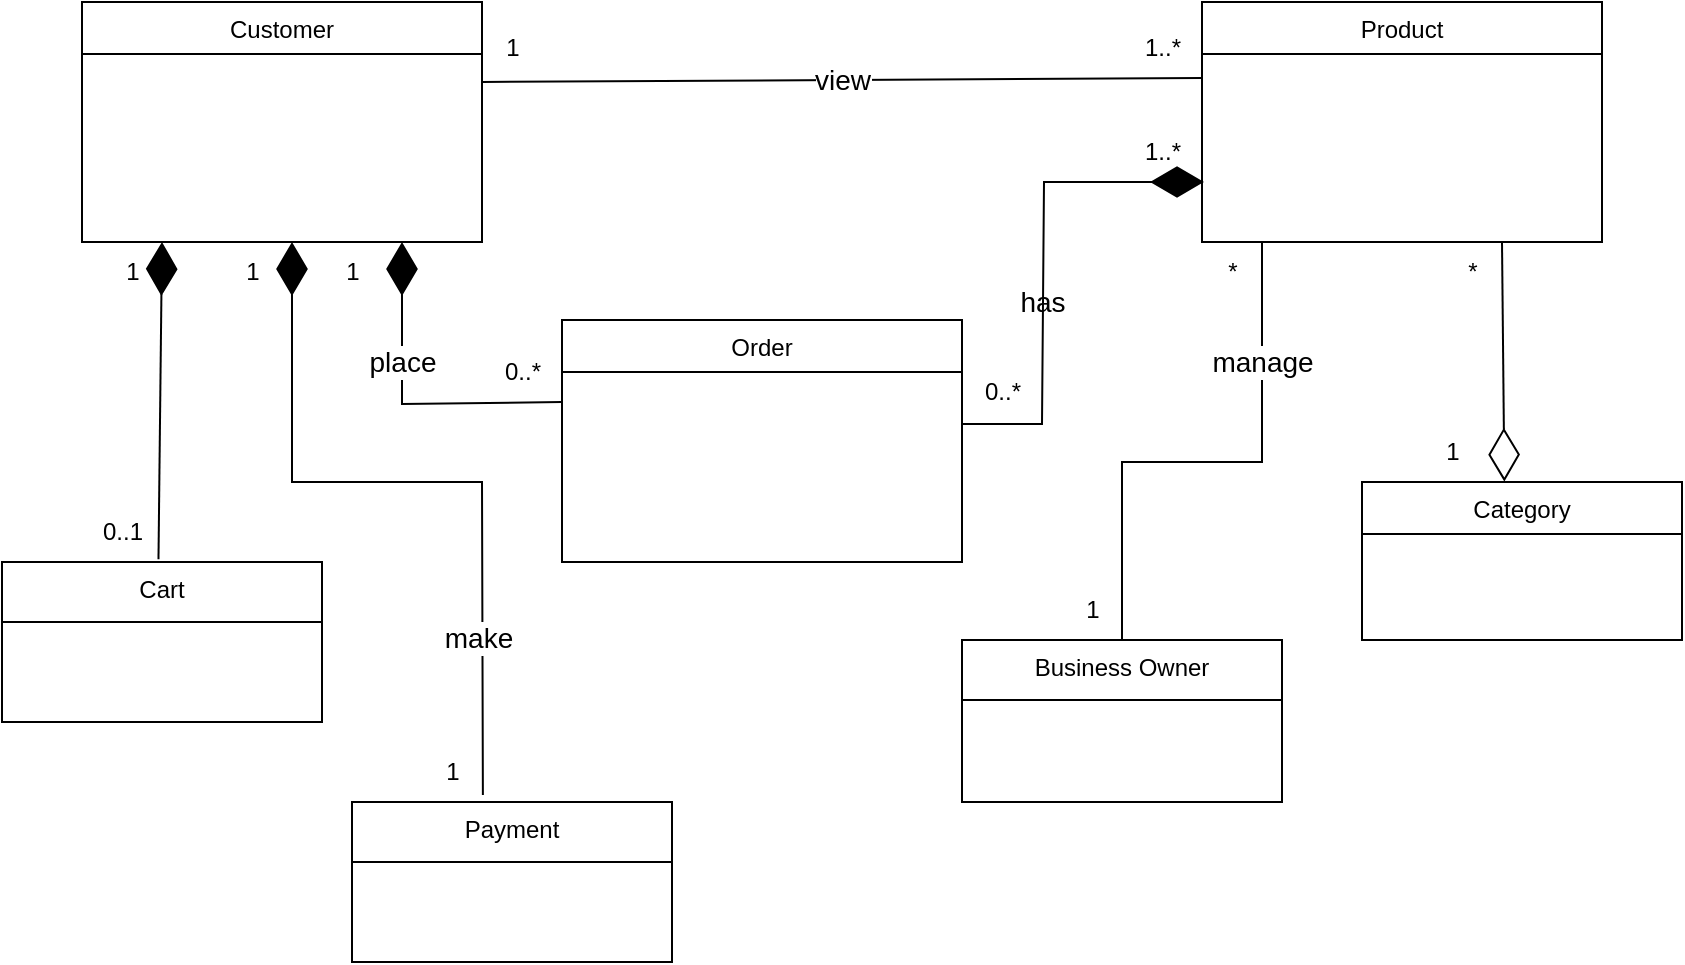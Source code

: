 <mxfile version="21.6.1" type="device">
  <diagram id="C5RBs43oDa-KdzZeNtuy" name="Page-1">
    <mxGraphModel dx="1050" dy="523" grid="1" gridSize="10" guides="1" tooltips="1" connect="1" arrows="1" fold="1" page="1" pageScale="1" pageWidth="827" pageHeight="1169" math="0" shadow="0">
      <root>
        <mxCell id="WIyWlLk6GJQsqaUBKTNV-0" />
        <mxCell id="WIyWlLk6GJQsqaUBKTNV-1" parent="WIyWlLk6GJQsqaUBKTNV-0" />
        <mxCell id="zkfFHV4jXpPFQw0GAbJ--0" value="Customer" style="swimlane;fontStyle=0;align=center;verticalAlign=top;childLayout=stackLayout;horizontal=1;startSize=26;horizontalStack=0;resizeParent=1;resizeLast=0;collapsible=1;marginBottom=0;rounded=0;shadow=0;strokeWidth=1;" parent="WIyWlLk6GJQsqaUBKTNV-1" vertex="1">
          <mxGeometry x="120" y="40" width="200" height="120" as="geometry">
            <mxRectangle x="230" y="140" width="160" height="26" as="alternateBounds" />
          </mxGeometry>
        </mxCell>
        <mxCell id="zkfFHV4jXpPFQw0GAbJ--6" value="Product" style="swimlane;fontStyle=0;align=center;verticalAlign=top;childLayout=stackLayout;horizontal=1;startSize=26;horizontalStack=0;resizeParent=1;resizeLast=0;collapsible=1;marginBottom=0;rounded=0;shadow=0;strokeWidth=1;" parent="WIyWlLk6GJQsqaUBKTNV-1" vertex="1">
          <mxGeometry x="680" y="40" width="200" height="120" as="geometry">
            <mxRectangle x="130" y="380" width="160" height="26" as="alternateBounds" />
          </mxGeometry>
        </mxCell>
        <mxCell id="ceTlUl0qpY9UgdkEqpeJ-2" value="Payment" style="swimlane;fontStyle=0;align=center;verticalAlign=top;childLayout=stackLayout;horizontal=1;startSize=30;horizontalStack=0;resizeParent=1;resizeLast=0;collapsible=1;marginBottom=0;rounded=0;shadow=0;strokeWidth=1;" parent="WIyWlLk6GJQsqaUBKTNV-1" vertex="1">
          <mxGeometry x="255" y="440" width="160" height="80" as="geometry">
            <mxRectangle x="340" y="380" width="170" height="26" as="alternateBounds" />
          </mxGeometry>
        </mxCell>
        <mxCell id="ceTlUl0qpY9UgdkEqpeJ-4" value="Order" style="swimlane;fontStyle=0;align=center;verticalAlign=top;childLayout=stackLayout;horizontal=1;startSize=26;horizontalStack=0;resizeParent=1;resizeLast=0;collapsible=1;marginBottom=0;rounded=0;shadow=0;strokeWidth=1;" parent="WIyWlLk6GJQsqaUBKTNV-1" vertex="1">
          <mxGeometry x="360" y="199" width="200" height="121" as="geometry">
            <mxRectangle x="340" y="380" width="170" height="26" as="alternateBounds" />
          </mxGeometry>
        </mxCell>
        <mxCell id="a-j6B6_TNVRVo8miVdZa-0" value="Category" style="swimlane;fontStyle=0;align=center;verticalAlign=top;childLayout=stackLayout;horizontal=1;startSize=26;horizontalStack=0;resizeParent=1;resizeLast=0;collapsible=1;marginBottom=0;rounded=0;shadow=0;strokeWidth=1;" parent="WIyWlLk6GJQsqaUBKTNV-1" vertex="1">
          <mxGeometry x="760" y="280" width="160" height="79" as="geometry">
            <mxRectangle x="130" y="380" width="160" height="26" as="alternateBounds" />
          </mxGeometry>
        </mxCell>
        <mxCell id="a-j6B6_TNVRVo8miVdZa-1" value="Cart" style="swimlane;fontStyle=0;align=center;verticalAlign=top;childLayout=stackLayout;horizontal=1;startSize=30;horizontalStack=0;resizeParent=1;resizeLast=0;collapsible=1;marginBottom=0;rounded=0;shadow=0;strokeWidth=1;" parent="WIyWlLk6GJQsqaUBKTNV-1" vertex="1">
          <mxGeometry x="80" y="320" width="160" height="80" as="geometry">
            <mxRectangle x="130" y="380" width="160" height="26" as="alternateBounds" />
          </mxGeometry>
        </mxCell>
        <mxCell id="a-j6B6_TNVRVo8miVdZa-2" value="Business Owner" style="swimlane;fontStyle=0;align=center;verticalAlign=top;childLayout=stackLayout;horizontal=1;startSize=30;horizontalStack=0;resizeParent=1;resizeLast=0;collapsible=1;marginBottom=0;rounded=0;shadow=0;strokeWidth=1;" parent="WIyWlLk6GJQsqaUBKTNV-1" vertex="1">
          <mxGeometry x="560" y="359" width="160" height="81" as="geometry">
            <mxRectangle x="340" y="380" width="170" height="26" as="alternateBounds" />
          </mxGeometry>
        </mxCell>
        <mxCell id="a-j6B6_TNVRVo8miVdZa-6" value="" style="endArrow=none;html=1;rounded=0;" parent="WIyWlLk6GJQsqaUBKTNV-1" edge="1">
          <mxGeometry relative="1" as="geometry">
            <mxPoint x="320" y="80" as="sourcePoint" />
            <mxPoint x="680" y="78" as="targetPoint" />
          </mxGeometry>
        </mxCell>
        <mxCell id="a-j6B6_TNVRVo8miVdZa-8" value="&lt;font style=&quot;font-size: 14px;&quot;&gt;view&lt;/font&gt;" style="edgeLabel;html=1;align=center;verticalAlign=middle;resizable=0;points=[];" parent="a-j6B6_TNVRVo8miVdZa-6" vertex="1" connectable="0">
          <mxGeometry x="0.486" y="-1" relative="1" as="geometry">
            <mxPoint x="-88" y="-1" as="offset" />
          </mxGeometry>
        </mxCell>
        <mxCell id="a-j6B6_TNVRVo8miVdZa-9" value="1" style="text;html=1;align=center;verticalAlign=middle;resizable=0;points=[];autosize=1;strokeColor=none;fillColor=none;" parent="WIyWlLk6GJQsqaUBKTNV-1" vertex="1">
          <mxGeometry x="320" y="48" width="30" height="30" as="geometry" />
        </mxCell>
        <mxCell id="a-j6B6_TNVRVo8miVdZa-10" value="1..*" style="text;html=1;align=center;verticalAlign=middle;resizable=0;points=[];autosize=1;strokeColor=none;fillColor=none;" parent="WIyWlLk6GJQsqaUBKTNV-1" vertex="1">
          <mxGeometry x="640" y="48" width="40" height="30" as="geometry" />
        </mxCell>
        <mxCell id="a-j6B6_TNVRVo8miVdZa-17" value="1" style="text;html=1;align=center;verticalAlign=middle;resizable=0;points=[];autosize=1;strokeColor=none;fillColor=none;" parent="WIyWlLk6GJQsqaUBKTNV-1" vertex="1">
          <mxGeometry x="240" y="160" width="30" height="30" as="geometry" />
        </mxCell>
        <mxCell id="a-j6B6_TNVRVo8miVdZa-18" value="0..*" style="text;html=1;align=center;verticalAlign=middle;resizable=0;points=[];autosize=1;strokeColor=none;fillColor=none;" parent="WIyWlLk6GJQsqaUBKTNV-1" vertex="1">
          <mxGeometry x="320" y="210" width="40" height="30" as="geometry" />
        </mxCell>
        <mxCell id="a-j6B6_TNVRVo8miVdZa-24" value="1..*" style="text;html=1;align=center;verticalAlign=middle;resizable=0;points=[];autosize=1;strokeColor=none;fillColor=none;" parent="WIyWlLk6GJQsqaUBKTNV-1" vertex="1">
          <mxGeometry x="640" y="100" width="40" height="30" as="geometry" />
        </mxCell>
        <mxCell id="a-j6B6_TNVRVo8miVdZa-25" value="0..*" style="text;html=1;align=center;verticalAlign=middle;resizable=0;points=[];autosize=1;strokeColor=none;fillColor=none;" parent="WIyWlLk6GJQsqaUBKTNV-1" vertex="1">
          <mxGeometry x="560" y="220" width="40" height="30" as="geometry" />
        </mxCell>
        <mxCell id="lykmua-p_v6p8ED9yjMD-0" value="&lt;font style=&quot;font-size: 14px;&quot;&gt;has&lt;/font&gt;" style="edgeLabel;html=1;align=center;verticalAlign=middle;resizable=0;points=[];" parent="WIyWlLk6GJQsqaUBKTNV-1" vertex="1" connectable="0">
          <mxGeometry x="590.001" y="189.997" as="geometry">
            <mxPoint x="10" as="offset" />
          </mxGeometry>
        </mxCell>
        <mxCell id="lykmua-p_v6p8ED9yjMD-1" value="" style="endArrow=diamondThin;endFill=1;endSize=24;html=1;rounded=0;" parent="WIyWlLk6GJQsqaUBKTNV-1" edge="1">
          <mxGeometry width="160" relative="1" as="geometry">
            <mxPoint x="360" y="240" as="sourcePoint" />
            <mxPoint x="280" y="160" as="targetPoint" />
            <Array as="points">
              <mxPoint x="280" y="241" />
            </Array>
          </mxGeometry>
        </mxCell>
        <mxCell id="lykmua-p_v6p8ED9yjMD-8" value="&lt;span style=&quot;font-size: 14px;&quot;&gt;place&lt;/span&gt;" style="edgeLabel;html=1;align=center;verticalAlign=middle;resizable=0;points=[];" parent="lykmua-p_v6p8ED9yjMD-1" vertex="1" connectable="0">
          <mxGeometry x="0.304" y="-2" relative="1" as="geometry">
            <mxPoint x="-2" y="4" as="offset" />
          </mxGeometry>
        </mxCell>
        <mxCell id="lykmua-p_v6p8ED9yjMD-4" value="" style="endArrow=diamondThin;endFill=0;endSize=24;html=1;rounded=0;exitX=0.96;exitY=0.007;exitDx=0;exitDy=0;exitPerimeter=0;entryX=0.5;entryY=0;entryDx=0;entryDy=0;" parent="WIyWlLk6GJQsqaUBKTNV-1" edge="1">
          <mxGeometry width="160" relative="1" as="geometry">
            <mxPoint x="830" y="160.0" as="sourcePoint" />
            <mxPoint x="831.2" y="279.79" as="targetPoint" />
          </mxGeometry>
        </mxCell>
        <mxCell id="lykmua-p_v6p8ED9yjMD-5" value="*" style="text;html=1;align=center;verticalAlign=middle;resizable=0;points=[];autosize=1;strokeColor=none;fillColor=none;" parent="WIyWlLk6GJQsqaUBKTNV-1" vertex="1">
          <mxGeometry x="800" y="160" width="30" height="30" as="geometry" />
        </mxCell>
        <mxCell id="lykmua-p_v6p8ED9yjMD-6" value="1" style="text;html=1;align=center;verticalAlign=middle;resizable=0;points=[];autosize=1;strokeColor=none;fillColor=none;" parent="WIyWlLk6GJQsqaUBKTNV-1" vertex="1">
          <mxGeometry x="790" y="250" width="30" height="30" as="geometry" />
        </mxCell>
        <mxCell id="lykmua-p_v6p8ED9yjMD-7" value="" style="endArrow=diamondThin;endFill=1;endSize=24;html=1;rounded=0;" parent="WIyWlLk6GJQsqaUBKTNV-1" edge="1">
          <mxGeometry width="160" relative="1" as="geometry">
            <mxPoint x="560" y="251" as="sourcePoint" />
            <mxPoint x="681" y="130" as="targetPoint" />
            <Array as="points">
              <mxPoint x="600" y="251" />
              <mxPoint x="601" y="130" />
            </Array>
          </mxGeometry>
        </mxCell>
        <mxCell id="lykmua-p_v6p8ED9yjMD-9" value="" style="endArrow=diamondThin;endFill=1;endSize=24;html=1;rounded=0;exitX=0.956;exitY=0.953;exitDx=0;exitDy=0;exitPerimeter=0;" parent="WIyWlLk6GJQsqaUBKTNV-1" source="lykmua-p_v6p8ED9yjMD-11" edge="1">
          <mxGeometry width="160" relative="1" as="geometry">
            <mxPoint x="164" y="322" as="sourcePoint" />
            <mxPoint x="160" y="160" as="targetPoint" />
          </mxGeometry>
        </mxCell>
        <mxCell id="lykmua-p_v6p8ED9yjMD-10" value="1" style="text;html=1;align=center;verticalAlign=middle;resizable=0;points=[];autosize=1;strokeColor=none;fillColor=none;" parent="WIyWlLk6GJQsqaUBKTNV-1" vertex="1">
          <mxGeometry x="130" y="160" width="30" height="30" as="geometry" />
        </mxCell>
        <mxCell id="lykmua-p_v6p8ED9yjMD-11" value="0..1" style="text;html=1;align=center;verticalAlign=middle;resizable=0;points=[];autosize=1;strokeColor=none;fillColor=none;" parent="WIyWlLk6GJQsqaUBKTNV-1" vertex="1">
          <mxGeometry x="120" y="290" width="40" height="30" as="geometry" />
        </mxCell>
        <mxCell id="lykmua-p_v6p8ED9yjMD-12" value="" style="endArrow=diamondThin;endFill=1;endSize=24;html=1;rounded=0;exitX=0.409;exitY=-0.043;exitDx=0;exitDy=0;exitPerimeter=0;" parent="WIyWlLk6GJQsqaUBKTNV-1" source="ceTlUl0qpY9UgdkEqpeJ-2" edge="1">
          <mxGeometry width="160" relative="1" as="geometry">
            <mxPoint x="340" y="430" as="sourcePoint" />
            <mxPoint x="225" y="160" as="targetPoint" />
            <Array as="points">
              <mxPoint x="320" y="280" />
              <mxPoint x="225" y="280" />
            </Array>
          </mxGeometry>
        </mxCell>
        <mxCell id="lykmua-p_v6p8ED9yjMD-15" value="&lt;font style=&quot;font-size: 14px;&quot;&gt;make&lt;/font&gt;" style="edgeLabel;html=1;align=center;verticalAlign=middle;resizable=0;points=[];" parent="lykmua-p_v6p8ED9yjMD-12" vertex="1" connectable="0">
          <mxGeometry x="-0.575" y="2" relative="1" as="geometry">
            <mxPoint as="offset" />
          </mxGeometry>
        </mxCell>
        <mxCell id="lykmua-p_v6p8ED9yjMD-13" value="1" style="text;html=1;align=center;verticalAlign=middle;resizable=0;points=[];autosize=1;strokeColor=none;fillColor=none;" parent="WIyWlLk6GJQsqaUBKTNV-1" vertex="1">
          <mxGeometry x="190" y="160" width="30" height="30" as="geometry" />
        </mxCell>
        <mxCell id="lykmua-p_v6p8ED9yjMD-14" value="1" style="text;html=1;align=center;verticalAlign=middle;resizable=0;points=[];autosize=1;strokeColor=none;fillColor=none;" parent="WIyWlLk6GJQsqaUBKTNV-1" vertex="1">
          <mxGeometry x="290" y="410" width="30" height="30" as="geometry" />
        </mxCell>
        <mxCell id="lykmua-p_v6p8ED9yjMD-16" value="" style="endArrow=none;html=1;rounded=0;exitX=0.5;exitY=0;exitDx=0;exitDy=0;" parent="WIyWlLk6GJQsqaUBKTNV-1" source="a-j6B6_TNVRVo8miVdZa-2" edge="1">
          <mxGeometry relative="1" as="geometry">
            <mxPoint x="660" y="350" as="sourcePoint" />
            <mxPoint x="710" y="160" as="targetPoint" />
            <Array as="points">
              <mxPoint x="640" y="270" />
              <mxPoint x="710" y="270" />
            </Array>
          </mxGeometry>
        </mxCell>
        <mxCell id="lykmua-p_v6p8ED9yjMD-17" value="&lt;span style=&quot;font-size: 14px;&quot;&gt;manage&lt;/span&gt;" style="edgeLabel;html=1;align=center;verticalAlign=middle;resizable=0;points=[];" parent="lykmua-p_v6p8ED9yjMD-16" vertex="1" connectable="0">
          <mxGeometry x="0.486" y="-1" relative="1" as="geometry">
            <mxPoint x="-1" y="-9" as="offset" />
          </mxGeometry>
        </mxCell>
        <mxCell id="lykmua-p_v6p8ED9yjMD-18" value="*" style="text;html=1;align=center;verticalAlign=middle;resizable=0;points=[];autosize=1;strokeColor=none;fillColor=none;" parent="WIyWlLk6GJQsqaUBKTNV-1" vertex="1">
          <mxGeometry x="680" y="160" width="30" height="30" as="geometry" />
        </mxCell>
        <mxCell id="lykmua-p_v6p8ED9yjMD-19" value="1" style="text;html=1;align=center;verticalAlign=middle;resizable=0;points=[];autosize=1;strokeColor=none;fillColor=none;" parent="WIyWlLk6GJQsqaUBKTNV-1" vertex="1">
          <mxGeometry x="610" y="329" width="30" height="30" as="geometry" />
        </mxCell>
      </root>
    </mxGraphModel>
  </diagram>
</mxfile>

